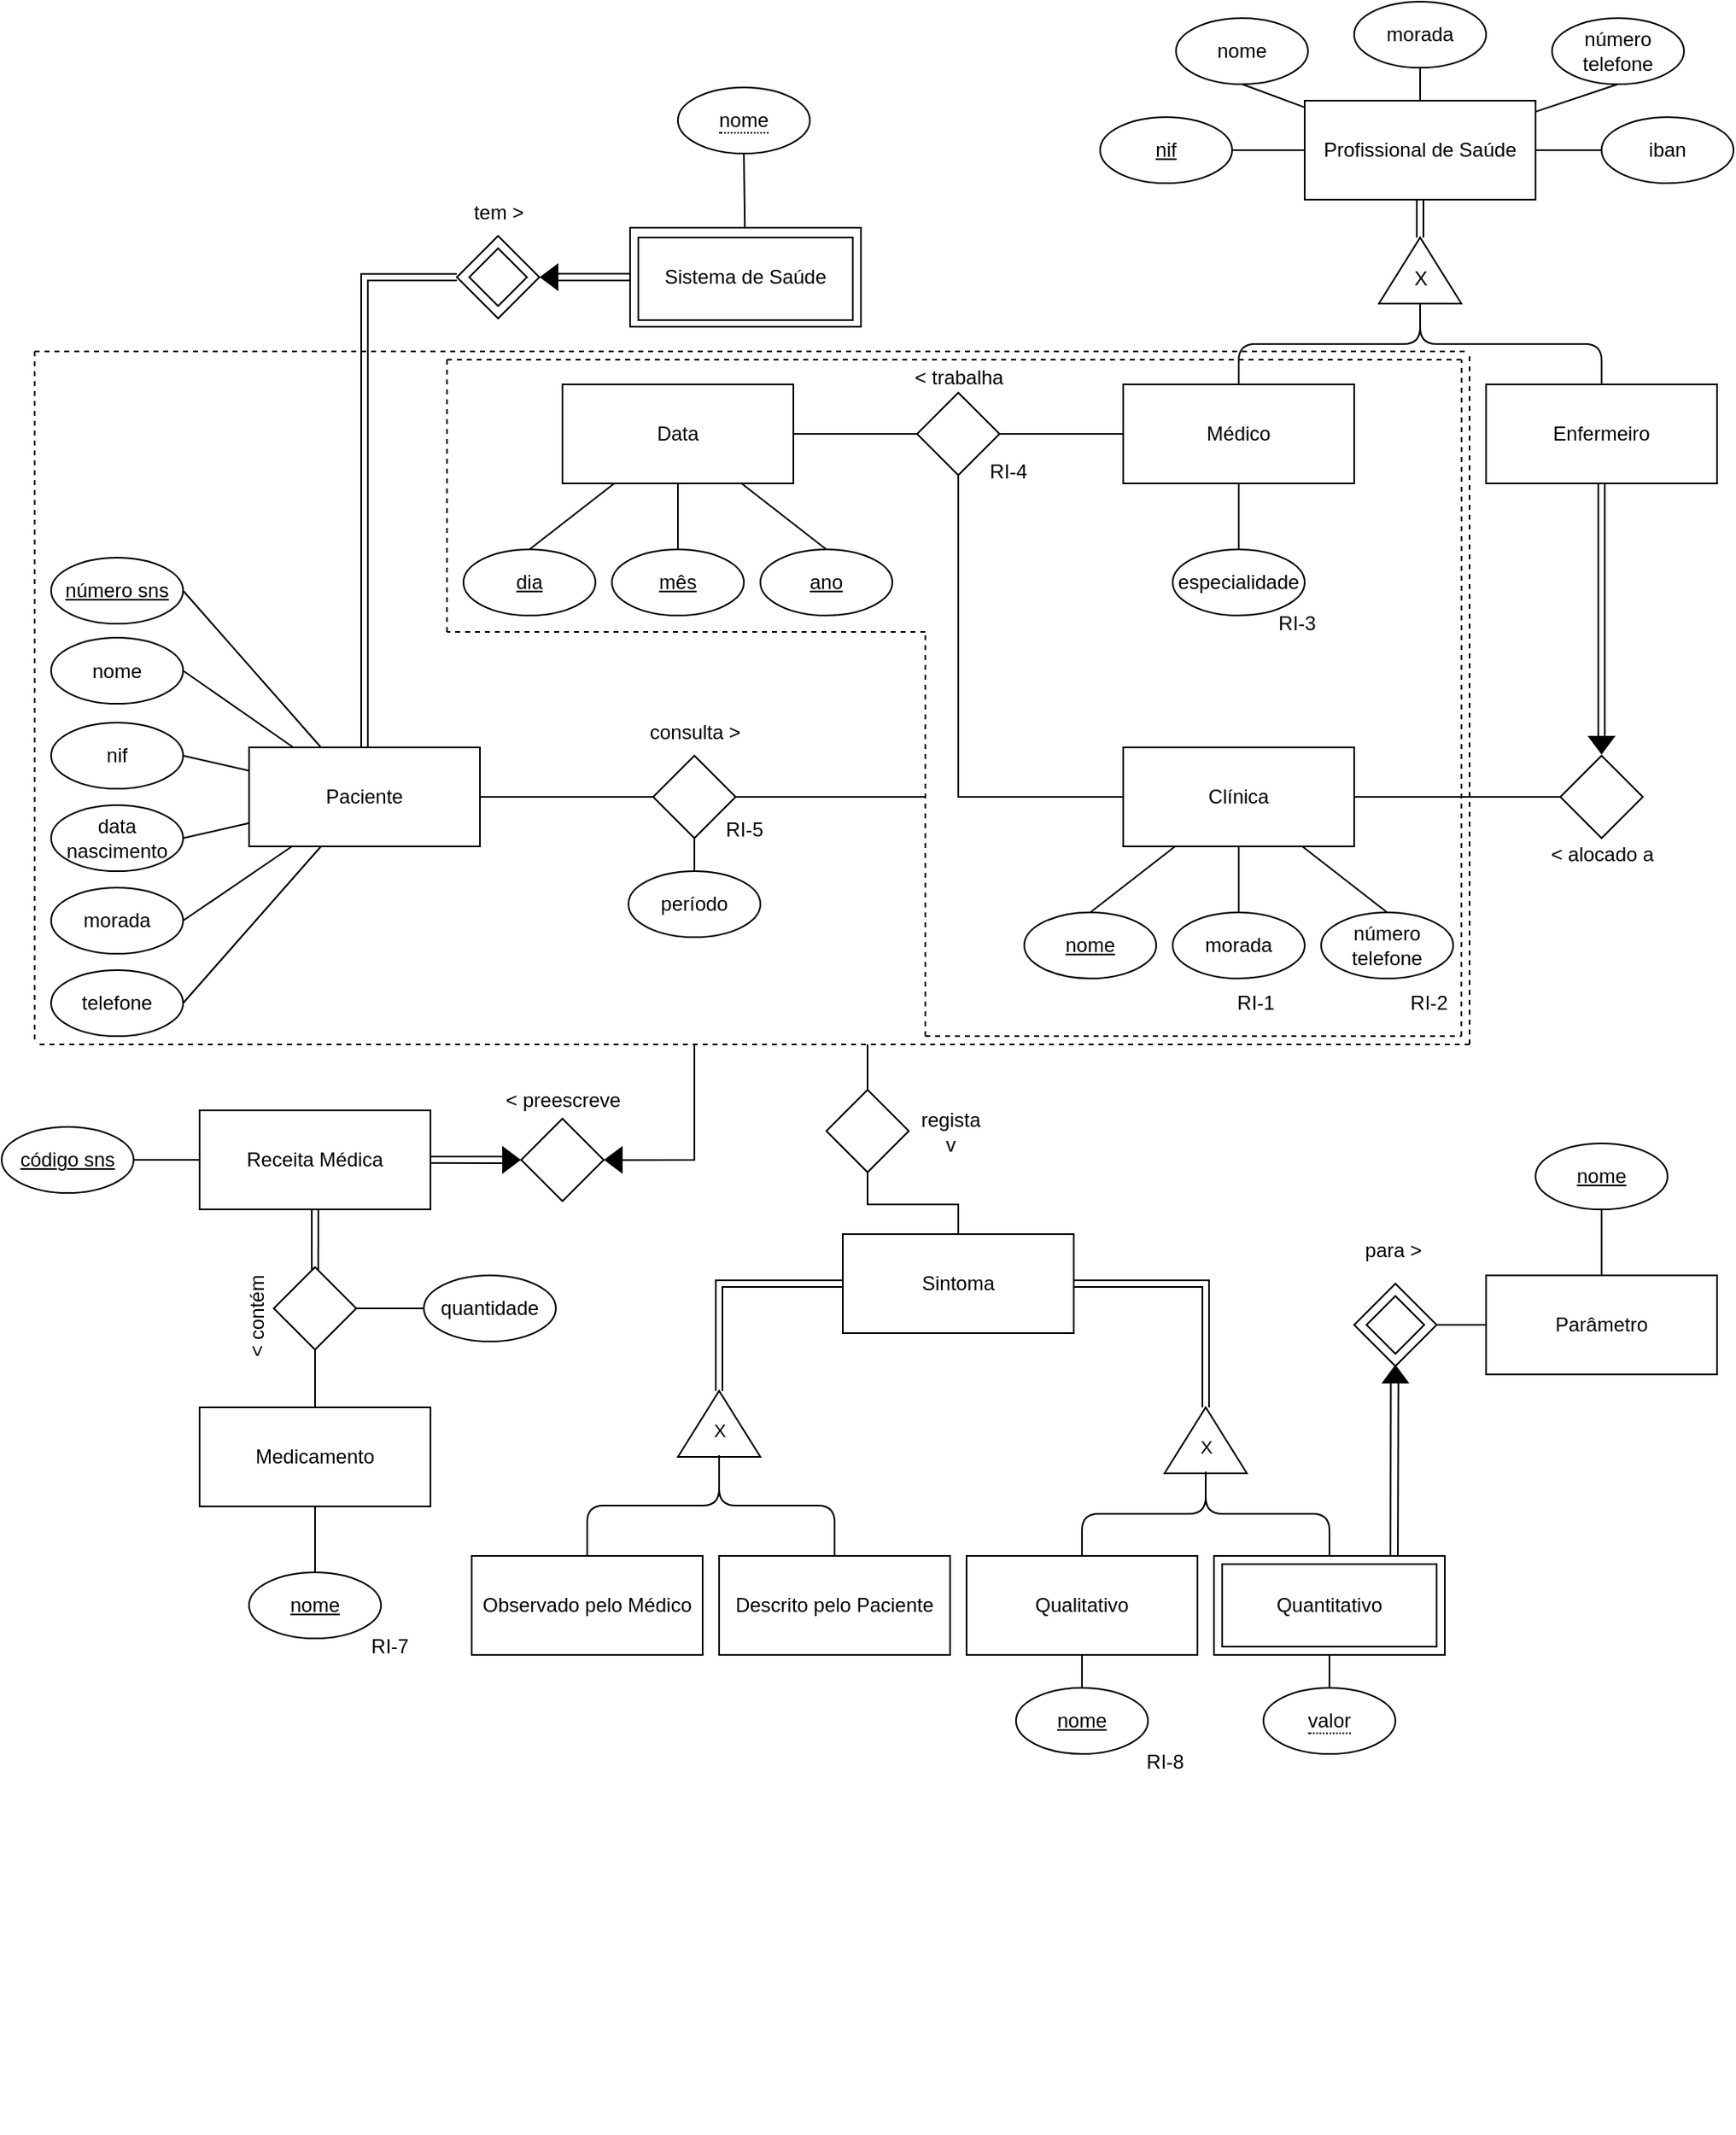 <mxfile version="24.4.0" type="device">
  <diagram name="Página-1" id="qmYyR_YkVHlsotN023ji">
    <mxGraphModel dx="2328" dy="866" grid="1" gridSize="10" guides="1" tooltips="1" connect="1" arrows="1" fold="1" page="0" pageScale="1" pageWidth="827" pageHeight="1169" math="0" shadow="0">
      <root>
        <mxCell id="0" />
        <mxCell id="1" parent="0" />
        <mxCell id="Y1ywnI6Fe6qzkNMvWHq9-18" style="edgeStyle=orthogonalEdgeStyle;rounded=0;orthogonalLoop=1;jettySize=auto;html=1;entryX=1;entryY=0.5;entryDx=0;entryDy=0;shape=link;" edge="1" parent="1" source="K1kNOEO3Sa0EjUUVY54G-1" target="K1kNOEO3Sa0EjUUVY54G-17">
          <mxGeometry relative="1" as="geometry" />
        </mxCell>
        <mxCell id="Y1ywnI6Fe6qzkNMvWHq9-19" style="edgeStyle=orthogonalEdgeStyle;rounded=0;orthogonalLoop=1;jettySize=auto;html=1;entryX=1;entryY=0.5;entryDx=0;entryDy=0;endArrow=none;endFill=0;" edge="1" parent="1" source="K1kNOEO3Sa0EjUUVY54G-1" target="K1kNOEO3Sa0EjUUVY54G-4">
          <mxGeometry relative="1" as="geometry" />
        </mxCell>
        <mxCell id="Y1ywnI6Fe6qzkNMvWHq9-20" style="edgeStyle=orthogonalEdgeStyle;rounded=0;orthogonalLoop=1;jettySize=auto;html=1;entryX=0;entryY=0.5;entryDx=0;entryDy=0;endArrow=none;endFill=0;" edge="1" parent="1" source="K1kNOEO3Sa0EjUUVY54G-1" target="K1kNOEO3Sa0EjUUVY54G-6">
          <mxGeometry relative="1" as="geometry" />
        </mxCell>
        <mxCell id="K1kNOEO3Sa0EjUUVY54G-1" value="Profissional de Saúde" style="whiteSpace=wrap;html=1;align=center;fillColor=none;" parent="1" vertex="1">
          <mxGeometry x="410" y="388" width="140" height="60" as="geometry" />
        </mxCell>
        <mxCell id="K1kNOEO3Sa0EjUUVY54G-8" style="rounded=0;orthogonalLoop=1;jettySize=auto;html=1;exitX=0.5;exitY=1;exitDx=0;exitDy=0;endArrow=none;endFill=0;" parent="1" source="K1kNOEO3Sa0EjUUVY54G-2" target="K1kNOEO3Sa0EjUUVY54G-1" edge="1">
          <mxGeometry relative="1" as="geometry" />
        </mxCell>
        <mxCell id="K1kNOEO3Sa0EjUUVY54G-2" value="nome" style="ellipse;whiteSpace=wrap;html=1;align=center;fillColor=none;" parent="1" vertex="1">
          <mxGeometry x="332" y="338" width="80" height="40" as="geometry" />
        </mxCell>
        <mxCell id="K1kNOEO3Sa0EjUUVY54G-9" style="rounded=0;orthogonalLoop=1;jettySize=auto;html=1;exitX=0.5;exitY=1;exitDx=0;exitDy=0;endArrow=none;endFill=0;" parent="1" source="K1kNOEO3Sa0EjUUVY54G-3" target="K1kNOEO3Sa0EjUUVY54G-1" edge="1">
          <mxGeometry relative="1" as="geometry" />
        </mxCell>
        <mxCell id="K1kNOEO3Sa0EjUUVY54G-3" value="morada" style="ellipse;whiteSpace=wrap;html=1;align=center;fillColor=none;" parent="1" vertex="1">
          <mxGeometry x="440" y="328" width="80" height="40" as="geometry" />
        </mxCell>
        <mxCell id="K1kNOEO3Sa0EjUUVY54G-4" value="&lt;u&gt;nif&lt;/u&gt;" style="ellipse;whiteSpace=wrap;html=1;align=center;fillColor=none;" parent="1" vertex="1">
          <mxGeometry x="286" y="398" width="80" height="40" as="geometry" />
        </mxCell>
        <mxCell id="K1kNOEO3Sa0EjUUVY54G-10" style="edgeStyle=none;rounded=0;orthogonalLoop=1;jettySize=auto;html=1;exitX=0.5;exitY=1;exitDx=0;exitDy=0;strokeColor=default;align=center;verticalAlign=middle;fontFamily=Helvetica;fontSize=11;fontColor=default;labelBackgroundColor=default;endArrow=none;endFill=0;" parent="1" source="K1kNOEO3Sa0EjUUVY54G-5" target="K1kNOEO3Sa0EjUUVY54G-1" edge="1">
          <mxGeometry relative="1" as="geometry" />
        </mxCell>
        <mxCell id="K1kNOEO3Sa0EjUUVY54G-5" value="número telefone" style="ellipse;whiteSpace=wrap;html=1;align=center;fillColor=none;" parent="1" vertex="1">
          <mxGeometry x="560" y="338" width="80" height="40" as="geometry" />
        </mxCell>
        <mxCell id="K1kNOEO3Sa0EjUUVY54G-6" value="iban" style="ellipse;whiteSpace=wrap;html=1;align=center;fillColor=none;" parent="1" vertex="1">
          <mxGeometry x="590" y="398" width="80" height="40" as="geometry" />
        </mxCell>
        <mxCell id="K1kNOEO3Sa0EjUUVY54G-12" value="Médico" style="whiteSpace=wrap;html=1;align=center;fillColor=none;" parent="1" vertex="1">
          <mxGeometry x="300" y="560" width="140" height="60" as="geometry" />
        </mxCell>
        <mxCell id="K1kNOEO3Sa0EjUUVY54G-13" value="Enfermeiro" style="whiteSpace=wrap;html=1;align=center;fillColor=none;" parent="1" vertex="1">
          <mxGeometry x="520" y="560" width="140" height="60" as="geometry" />
        </mxCell>
        <mxCell id="K1kNOEO3Sa0EjUUVY54G-22" style="edgeStyle=orthogonalEdgeStyle;rounded=1;orthogonalLoop=1;jettySize=auto;html=1;exitX=0;exitY=0.5;exitDx=0;exitDy=0;entryX=0.5;entryY=0;entryDx=0;entryDy=0;strokeColor=default;align=center;verticalAlign=middle;fontFamily=Helvetica;fontSize=11;fontColor=default;labelBackgroundColor=default;endArrow=none;endFill=0;curved=0;" parent="1" source="K1kNOEO3Sa0EjUUVY54G-17" target="K1kNOEO3Sa0EjUUVY54G-13" edge="1">
          <mxGeometry relative="1" as="geometry" />
        </mxCell>
        <mxCell id="K1kNOEO3Sa0EjUUVY54G-23" style="edgeStyle=orthogonalEdgeStyle;rounded=1;orthogonalLoop=1;jettySize=auto;html=1;exitX=0;exitY=0.5;exitDx=0;exitDy=0;entryX=0.5;entryY=0;entryDx=0;entryDy=0;strokeColor=default;align=center;verticalAlign=middle;fontFamily=Helvetica;fontSize=11;fontColor=default;labelBackgroundColor=default;endArrow=none;endFill=0;curved=0;" parent="1" source="K1kNOEO3Sa0EjUUVY54G-17" target="K1kNOEO3Sa0EjUUVY54G-12" edge="1">
          <mxGeometry relative="1" as="geometry" />
        </mxCell>
        <mxCell id="K1kNOEO3Sa0EjUUVY54G-25" style="edgeStyle=none;rounded=0;orthogonalLoop=1;jettySize=auto;html=1;exitX=0.5;exitY=0;exitDx=0;exitDy=0;strokeColor=default;align=center;verticalAlign=middle;fontFamily=Helvetica;fontSize=11;fontColor=default;labelBackgroundColor=default;endArrow=none;endFill=0;" parent="1" source="K1kNOEO3Sa0EjUUVY54G-24" target="K1kNOEO3Sa0EjUUVY54G-12" edge="1">
          <mxGeometry relative="1" as="geometry" />
        </mxCell>
        <mxCell id="K1kNOEO3Sa0EjUUVY54G-24" value="especialidade" style="ellipse;whiteSpace=wrap;html=1;align=center;fillColor=none;" parent="1" vertex="1">
          <mxGeometry x="330" y="660" width="80" height="40" as="geometry" />
        </mxCell>
        <mxCell id="K1kNOEO3Sa0EjUUVY54G-56" style="edgeStyle=none;rounded=0;orthogonalLoop=1;jettySize=auto;html=1;exitX=1;exitY=0.5;exitDx=0;exitDy=0;entryX=0;entryY=0.5;entryDx=0;entryDy=0;strokeColor=default;align=center;verticalAlign=middle;fontFamily=Helvetica;fontSize=12;fontColor=default;labelBackgroundColor=default;autosize=1;resizable=0;endArrow=none;endFill=0;" parent="1" source="K1kNOEO3Sa0EjUUVY54G-26" target="K1kNOEO3Sa0EjUUVY54G-55" edge="1">
          <mxGeometry relative="1" as="geometry" />
        </mxCell>
        <mxCell id="K1kNOEO3Sa0EjUUVY54G-26" value="Clínica" style="whiteSpace=wrap;html=1;align=center;fillColor=none;" parent="1" vertex="1">
          <mxGeometry x="300" y="780" width="140" height="60" as="geometry" />
        </mxCell>
        <mxCell id="K1kNOEO3Sa0EjUUVY54G-27" value="Data" style="whiteSpace=wrap;html=1;align=center;fillColor=none;" parent="1" vertex="1">
          <mxGeometry x="-40" y="560" width="140" height="60" as="geometry" />
        </mxCell>
        <mxCell id="K1kNOEO3Sa0EjUUVY54G-30" style="edgeStyle=none;rounded=0;orthogonalLoop=1;jettySize=auto;html=1;exitX=1;exitY=0.5;exitDx=0;exitDy=0;entryX=0;entryY=0.5;entryDx=0;entryDy=0;strokeColor=default;align=center;verticalAlign=middle;fontFamily=Helvetica;fontSize=11;fontColor=default;labelBackgroundColor=default;endArrow=none;endFill=0;" parent="1" source="K1kNOEO3Sa0EjUUVY54G-29" target="K1kNOEO3Sa0EjUUVY54G-12" edge="1">
          <mxGeometry relative="1" as="geometry" />
        </mxCell>
        <mxCell id="K1kNOEO3Sa0EjUUVY54G-31" style="edgeStyle=none;rounded=0;orthogonalLoop=1;jettySize=auto;html=1;exitX=0;exitY=0.5;exitDx=0;exitDy=0;strokeColor=default;align=center;verticalAlign=middle;fontFamily=Helvetica;fontSize=11;fontColor=default;labelBackgroundColor=default;endArrow=none;endFill=0;" parent="1" source="K1kNOEO3Sa0EjUUVY54G-29" target="K1kNOEO3Sa0EjUUVY54G-27" edge="1">
          <mxGeometry relative="1" as="geometry" />
        </mxCell>
        <mxCell id="K1kNOEO3Sa0EjUUVY54G-38" style="rounded=0;orthogonalLoop=1;jettySize=auto;html=1;exitX=0.5;exitY=1;exitDx=0;exitDy=0;entryX=0;entryY=0.5;entryDx=0;entryDy=0;strokeColor=default;align=center;verticalAlign=middle;fontFamily=Helvetica;fontSize=11;fontColor=default;labelBackgroundColor=default;endArrow=none;endFill=0;edgeStyle=orthogonalEdgeStyle;" parent="1" source="K1kNOEO3Sa0EjUUVY54G-29" target="K1kNOEO3Sa0EjUUVY54G-26" edge="1">
          <mxGeometry relative="1" as="geometry" />
        </mxCell>
        <mxCell id="K1kNOEO3Sa0EjUUVY54G-29" value="" style="rhombus;whiteSpace=wrap;html=1;fontFamily=Helvetica;fontSize=11;fontColor=default;labelBackgroundColor=default;" parent="1" vertex="1">
          <mxGeometry x="175" y="565" width="50" height="50" as="geometry" />
        </mxCell>
        <mxCell id="K1kNOEO3Sa0EjUUVY54G-34" value="&amp;nbsp;" style="text;html=1;align=left;verticalAlign=middle;resizable=0;points=[];autosize=1;strokeColor=none;fillColor=none;fontFamily=Helvetica;fontSize=12;fontColor=default;" parent="1" vertex="1">
          <mxGeometry x="-370" y="1590" width="30" height="30" as="geometry" />
        </mxCell>
        <mxCell id="K1kNOEO3Sa0EjUUVY54G-42" style="edgeStyle=none;rounded=0;orthogonalLoop=1;jettySize=auto;html=1;exitX=0.5;exitY=0;exitDx=0;exitDy=0;strokeColor=default;align=center;verticalAlign=middle;fontFamily=Helvetica;fontSize=11;fontColor=default;labelBackgroundColor=default;endArrow=none;endFill=0;" parent="1" source="K1kNOEO3Sa0EjUUVY54G-39" target="K1kNOEO3Sa0EjUUVY54G-26" edge="1">
          <mxGeometry relative="1" as="geometry" />
        </mxCell>
        <mxCell id="K1kNOEO3Sa0EjUUVY54G-39" value="&lt;u&gt;nome&lt;/u&gt;" style="ellipse;whiteSpace=wrap;html=1;align=center;fillColor=none;" parent="1" vertex="1">
          <mxGeometry x="240" y="880" width="80" height="40" as="geometry" />
        </mxCell>
        <mxCell id="K1kNOEO3Sa0EjUUVY54G-43" style="edgeStyle=none;rounded=0;orthogonalLoop=1;jettySize=auto;html=1;exitX=0.5;exitY=0;exitDx=0;exitDy=0;strokeColor=default;align=center;verticalAlign=middle;fontFamily=Helvetica;fontSize=11;fontColor=default;labelBackgroundColor=default;endArrow=none;endFill=0;" parent="1" source="K1kNOEO3Sa0EjUUVY54G-40" target="K1kNOEO3Sa0EjUUVY54G-26" edge="1">
          <mxGeometry relative="1" as="geometry" />
        </mxCell>
        <mxCell id="K1kNOEO3Sa0EjUUVY54G-40" value="morada" style="ellipse;whiteSpace=wrap;html=1;align=center;fillColor=none;" parent="1" vertex="1">
          <mxGeometry x="330" y="880" width="80" height="40" as="geometry" />
        </mxCell>
        <mxCell id="K1kNOEO3Sa0EjUUVY54G-44" style="edgeStyle=none;rounded=0;orthogonalLoop=1;jettySize=auto;html=1;exitX=0.5;exitY=0;exitDx=0;exitDy=0;strokeColor=default;align=center;verticalAlign=middle;fontFamily=Helvetica;fontSize=11;fontColor=default;labelBackgroundColor=default;endArrow=none;endFill=0;" parent="1" source="K1kNOEO3Sa0EjUUVY54G-41" target="K1kNOEO3Sa0EjUUVY54G-26" edge="1">
          <mxGeometry relative="1" as="geometry" />
        </mxCell>
        <mxCell id="K1kNOEO3Sa0EjUUVY54G-41" value="número telefone" style="ellipse;whiteSpace=wrap;html=1;align=center;fillColor=none;" parent="1" vertex="1">
          <mxGeometry x="420" y="880" width="80" height="40" as="geometry" />
        </mxCell>
        <mxCell id="K1kNOEO3Sa0EjUUVY54G-45" value="&lt;font style=&quot;font-size: 12px;&quot;&gt;RI-3&lt;/font&gt;" style="text;html=1;align=center;verticalAlign=middle;resizable=0;points=[];autosize=1;strokeColor=none;fillColor=none;fontFamily=Helvetica;fontSize=11;fontColor=default;labelBackgroundColor=default;" parent="1" vertex="1">
          <mxGeometry x="380" y="690" width="50" height="30" as="geometry" />
        </mxCell>
        <mxCell id="K1kNOEO3Sa0EjUUVY54G-46" value="&lt;font style=&quot;font-size: 12px;&quot;&gt;RI-1&lt;/font&gt;" style="text;html=1;align=center;verticalAlign=middle;resizable=0;points=[];autosize=1;strokeColor=none;fillColor=none;fontFamily=Helvetica;fontSize=11;fontColor=default;labelBackgroundColor=default;" parent="1" vertex="1">
          <mxGeometry x="355" y="920" width="50" height="30" as="geometry" />
        </mxCell>
        <mxCell id="K1kNOEO3Sa0EjUUVY54G-47" value="&lt;font style=&quot;font-size: 12px;&quot;&gt;RI-2&lt;/font&gt;" style="text;html=1;align=center;verticalAlign=middle;resizable=0;points=[];autosize=1;strokeColor=none;fillColor=none;fontFamily=Helvetica;fontSize=11;fontColor=default;labelBackgroundColor=default;" parent="1" vertex="1">
          <mxGeometry x="460" y="920" width="50" height="30" as="geometry" />
        </mxCell>
        <mxCell id="K1kNOEO3Sa0EjUUVY54G-53" value="&amp;lt; trabalha" style="text;html=1;align=center;verticalAlign=middle;resizable=0;points=[];autosize=1;strokeColor=none;fillColor=none;fontFamily=Helvetica;fontSize=12;fontColor=default;" parent="1" vertex="1">
          <mxGeometry x="160" y="541" width="80" height="30" as="geometry" />
        </mxCell>
        <mxCell id="K1kNOEO3Sa0EjUUVY54G-54" value="&amp;lt; alocado a" style="text;html=1;align=center;verticalAlign=middle;resizable=0;points=[];autosize=1;strokeColor=none;fillColor=none;fontFamily=Helvetica;fontSize=12;fontColor=default;" parent="1" vertex="1">
          <mxGeometry x="545" y="830" width="90" height="30" as="geometry" />
        </mxCell>
        <mxCell id="K1kNOEO3Sa0EjUUVY54G-55" value="" style="rhombus;whiteSpace=wrap;html=1;fontFamily=Helvetica;fontSize=11;fontColor=default;labelBackgroundColor=default;" parent="1" vertex="1">
          <mxGeometry x="565" y="785" width="50" height="50" as="geometry" />
        </mxCell>
        <mxCell id="HGfq4PHyTtCPstL9mXCh-4" style="edgeStyle=orthogonalEdgeStyle;rounded=0;orthogonalLoop=1;jettySize=auto;html=1;exitX=0;exitY=0.5;exitDx=0;exitDy=0;entryX=0.5;entryY=1;entryDx=0;entryDy=0;endArrow=none;endFill=0;" parent="1" edge="1">
          <mxGeometry relative="1" as="geometry">
            <mxPoint x="588" y="773.5" as="sourcePoint" />
            <mxPoint x="588" y="620" as="targetPoint" />
          </mxGeometry>
        </mxCell>
        <mxCell id="HGfq4PHyTtCPstL9mXCh-1" value="" style="triangle;whiteSpace=wrap;html=1;rotation=90;fillColor=#000000;" parent="1" vertex="1">
          <mxGeometry x="585" y="771" width="10" height="15" as="geometry" />
        </mxCell>
        <mxCell id="HGfq4PHyTtCPstL9mXCh-5" style="edgeStyle=orthogonalEdgeStyle;rounded=0;orthogonalLoop=1;jettySize=auto;html=1;exitX=0;exitY=0.5;exitDx=0;exitDy=0;entryX=0.5;entryY=1;entryDx=0;entryDy=0;endArrow=none;endFill=0;" parent="1" edge="1">
          <mxGeometry relative="1" as="geometry">
            <mxPoint x="591.9" y="774" as="sourcePoint" />
            <mxPoint x="591.9" y="620" as="targetPoint" />
          </mxGeometry>
        </mxCell>
        <mxCell id="HGfq4PHyTtCPstL9mXCh-9" style="rounded=0;orthogonalLoop=1;jettySize=auto;html=1;exitX=0.5;exitY=0;exitDx=0;exitDy=0;endArrow=none;endFill=0;" parent="1" source="HGfq4PHyTtCPstL9mXCh-6" target="K1kNOEO3Sa0EjUUVY54G-27" edge="1">
          <mxGeometry relative="1" as="geometry" />
        </mxCell>
        <mxCell id="HGfq4PHyTtCPstL9mXCh-6" value="&lt;u&gt;dia&lt;/u&gt;" style="ellipse;whiteSpace=wrap;html=1;align=center;fillColor=none;" parent="1" vertex="1">
          <mxGeometry x="-100" y="660" width="80" height="40" as="geometry" />
        </mxCell>
        <mxCell id="HGfq4PHyTtCPstL9mXCh-10" style="edgeStyle=none;rounded=0;orthogonalLoop=1;jettySize=auto;html=1;exitX=0.5;exitY=0;exitDx=0;exitDy=0;strokeColor=default;align=center;verticalAlign=middle;fontFamily=Helvetica;fontSize=11;fontColor=default;labelBackgroundColor=default;endArrow=none;endFill=0;" parent="1" source="HGfq4PHyTtCPstL9mXCh-7" target="K1kNOEO3Sa0EjUUVY54G-27" edge="1">
          <mxGeometry relative="1" as="geometry" />
        </mxCell>
        <mxCell id="HGfq4PHyTtCPstL9mXCh-7" value="&lt;u&gt;mês&lt;/u&gt;" style="ellipse;whiteSpace=wrap;html=1;align=center;fillColor=none;" parent="1" vertex="1">
          <mxGeometry x="-10" y="660" width="80" height="40" as="geometry" />
        </mxCell>
        <mxCell id="HGfq4PHyTtCPstL9mXCh-12" style="edgeStyle=none;rounded=0;orthogonalLoop=1;jettySize=auto;html=1;exitX=0.5;exitY=0;exitDx=0;exitDy=0;strokeColor=default;align=center;verticalAlign=middle;fontFamily=Helvetica;fontSize=11;fontColor=default;labelBackgroundColor=default;endArrow=none;endFill=0;" parent="1" source="HGfq4PHyTtCPstL9mXCh-8" target="K1kNOEO3Sa0EjUUVY54G-27" edge="1">
          <mxGeometry relative="1" as="geometry" />
        </mxCell>
        <mxCell id="HGfq4PHyTtCPstL9mXCh-8" value="&lt;u&gt;ano&lt;/u&gt;" style="ellipse;whiteSpace=wrap;html=1;align=center;fillColor=none;" parent="1" vertex="1">
          <mxGeometry x="80" y="660" width="80" height="40" as="geometry" />
        </mxCell>
        <mxCell id="HGfq4PHyTtCPstL9mXCh-14" value="&lt;font style=&quot;font-size: 12px;&quot;&gt;RI-4&lt;/font&gt;" style="text;html=1;align=center;verticalAlign=middle;resizable=0;points=[];autosize=1;strokeColor=none;fillColor=none;fontFamily=Helvetica;fontSize=11;fontColor=default;labelBackgroundColor=default;" parent="1" vertex="1">
          <mxGeometry x="205" y="598" width="50" height="30" as="geometry" />
        </mxCell>
        <mxCell id="HGfq4PHyTtCPstL9mXCh-18" value="" style="endArrow=none;dashed=1;html=1;rounded=0;strokeColor=default;align=center;verticalAlign=middle;fontFamily=Helvetica;fontSize=11;fontColor=default;labelBackgroundColor=default;" parent="1" edge="1">
          <mxGeometry width="50" height="50" relative="1" as="geometry">
            <mxPoint x="510" y="960" as="sourcePoint" />
            <mxPoint x="510" y="540" as="targetPoint" />
          </mxGeometry>
        </mxCell>
        <mxCell id="HGfq4PHyTtCPstL9mXCh-19" value="" style="endArrow=none;dashed=1;html=1;rounded=0;strokeColor=default;align=center;verticalAlign=middle;fontFamily=Helvetica;fontSize=11;fontColor=default;labelBackgroundColor=default;" parent="1" edge="1">
          <mxGeometry width="50" height="50" relative="1" as="geometry">
            <mxPoint x="-110" y="545" as="sourcePoint" />
            <mxPoint x="505" y="545" as="targetPoint" />
          </mxGeometry>
        </mxCell>
        <mxCell id="HGfq4PHyTtCPstL9mXCh-20" value="" style="endArrow=none;dashed=1;html=1;rounded=0;strokeColor=default;align=center;verticalAlign=middle;fontFamily=Helvetica;fontSize=11;fontColor=default;labelBackgroundColor=default;" parent="1" edge="1">
          <mxGeometry width="50" height="50" relative="1" as="geometry">
            <mxPoint x="-110" y="545" as="sourcePoint" />
            <mxPoint x="-110" y="710" as="targetPoint" />
          </mxGeometry>
        </mxCell>
        <mxCell id="HGfq4PHyTtCPstL9mXCh-21" value="" style="endArrow=none;dashed=1;html=1;rounded=0;strokeColor=default;align=center;verticalAlign=middle;fontFamily=Helvetica;fontSize=11;fontColor=default;labelBackgroundColor=default;" parent="1" edge="1">
          <mxGeometry width="50" height="50" relative="1" as="geometry">
            <mxPoint x="180" y="710" as="sourcePoint" />
            <mxPoint x="-110" y="710" as="targetPoint" />
          </mxGeometry>
        </mxCell>
        <mxCell id="HGfq4PHyTtCPstL9mXCh-22" value="" style="endArrow=none;dashed=1;html=1;rounded=0;strokeColor=default;align=center;verticalAlign=middle;fontFamily=Helvetica;fontSize=11;fontColor=default;labelBackgroundColor=default;" parent="1" edge="1">
          <mxGeometry width="50" height="50" relative="1" as="geometry">
            <mxPoint x="180" y="955" as="sourcePoint" />
            <mxPoint x="180" y="710" as="targetPoint" />
          </mxGeometry>
        </mxCell>
        <mxCell id="HGfq4PHyTtCPstL9mXCh-23" value="" style="endArrow=none;dashed=1;html=1;rounded=0;strokeColor=default;align=center;verticalAlign=middle;fontFamily=Helvetica;fontSize=11;fontColor=default;labelBackgroundColor=default;" parent="1" edge="1">
          <mxGeometry width="50" height="50" relative="1" as="geometry">
            <mxPoint x="180" y="955" as="sourcePoint" />
            <mxPoint x="505" y="955" as="targetPoint" />
          </mxGeometry>
        </mxCell>
        <mxCell id="HGfq4PHyTtCPstL9mXCh-24" value="" style="endArrow=none;dashed=1;html=1;rounded=0;strokeColor=default;align=center;verticalAlign=middle;fontFamily=Helvetica;fontSize=11;fontColor=default;labelBackgroundColor=default;" parent="1" edge="1">
          <mxGeometry width="50" height="50" relative="1" as="geometry">
            <mxPoint x="505" y="955" as="sourcePoint" />
            <mxPoint x="505.17" y="545" as="targetPoint" />
          </mxGeometry>
        </mxCell>
        <mxCell id="HGfq4PHyTtCPstL9mXCh-28" style="edgeStyle=none;rounded=0;orthogonalLoop=1;jettySize=auto;html=1;exitX=1;exitY=0.5;exitDx=0;exitDy=0;entryX=0;entryY=0.5;entryDx=0;entryDy=0;strokeColor=default;align=center;verticalAlign=middle;fontFamily=Helvetica;fontSize=11;fontColor=default;labelBackgroundColor=default;endArrow=none;endFill=0;" parent="1" source="HGfq4PHyTtCPstL9mXCh-26" target="HGfq4PHyTtCPstL9mXCh-27" edge="1">
          <mxGeometry relative="1" as="geometry" />
        </mxCell>
        <mxCell id="HGfq4PHyTtCPstL9mXCh-26" value="Paciente" style="whiteSpace=wrap;html=1;align=center;fillColor=none;" parent="1" vertex="1">
          <mxGeometry x="-230" y="780" width="140" height="60" as="geometry" />
        </mxCell>
        <mxCell id="HGfq4PHyTtCPstL9mXCh-29" style="edgeStyle=none;rounded=0;orthogonalLoop=1;jettySize=auto;html=1;exitX=1;exitY=0.5;exitDx=0;exitDy=0;strokeColor=default;align=center;verticalAlign=middle;fontFamily=Helvetica;fontSize=11;fontColor=default;labelBackgroundColor=default;endArrow=none;endFill=0;" parent="1" source="HGfq4PHyTtCPstL9mXCh-27" edge="1">
          <mxGeometry relative="1" as="geometry">
            <mxPoint x="180" y="810" as="targetPoint" />
          </mxGeometry>
        </mxCell>
        <mxCell id="TZJUESgAyDypiGmFBmOp-3" style="rounded=0;orthogonalLoop=1;jettySize=auto;html=1;exitX=0.5;exitY=1;exitDx=0;exitDy=0;endArrow=none;endFill=0;" parent="1" source="HGfq4PHyTtCPstL9mXCh-27" target="TZJUESgAyDypiGmFBmOp-2" edge="1">
          <mxGeometry relative="1" as="geometry" />
        </mxCell>
        <mxCell id="HGfq4PHyTtCPstL9mXCh-27" value="" style="rhombus;whiteSpace=wrap;html=1;fontFamily=Helvetica;fontSize=11;fontColor=default;labelBackgroundColor=default;" parent="1" vertex="1">
          <mxGeometry x="15" y="785" width="50" height="50" as="geometry" />
        </mxCell>
        <mxCell id="HGfq4PHyTtCPstL9mXCh-30" value="&lt;font style=&quot;font-size: 12px;&quot;&gt;consulta &amp;gt;&lt;/font&gt;" style="text;html=1;align=center;verticalAlign=middle;resizable=0;points=[];autosize=1;strokeColor=none;fillColor=none;fontFamily=Helvetica;fontSize=11;fontColor=default;labelBackgroundColor=default;" parent="1" vertex="1">
          <mxGeometry y="756" width="80" height="30" as="geometry" />
        </mxCell>
        <mxCell id="HGfq4PHyTtCPstL9mXCh-38" style="edgeStyle=none;rounded=0;orthogonalLoop=1;jettySize=auto;html=1;exitX=1;exitY=0.5;exitDx=0;exitDy=0;strokeColor=default;align=center;verticalAlign=middle;fontFamily=Helvetica;fontSize=11;fontColor=default;labelBackgroundColor=default;autosize=1;resizable=0;endArrow=none;endFill=0;" parent="1" source="HGfq4PHyTtCPstL9mXCh-31" target="HGfq4PHyTtCPstL9mXCh-26" edge="1">
          <mxGeometry relative="1" as="geometry" />
        </mxCell>
        <mxCell id="HGfq4PHyTtCPstL9mXCh-31" value="nome" style="ellipse;whiteSpace=wrap;html=1;align=center;fillColor=none;" parent="1" vertex="1">
          <mxGeometry x="-350" y="713.5" width="80" height="40" as="geometry" />
        </mxCell>
        <mxCell id="HGfq4PHyTtCPstL9mXCh-39" style="edgeStyle=none;rounded=0;orthogonalLoop=1;jettySize=auto;html=1;exitX=1;exitY=0.5;exitDx=0;exitDy=0;strokeColor=default;align=center;verticalAlign=middle;fontFamily=Helvetica;fontSize=11;fontColor=default;labelBackgroundColor=default;autosize=1;resizable=0;endArrow=none;endFill=0;" parent="1" source="HGfq4PHyTtCPstL9mXCh-32" target="HGfq4PHyTtCPstL9mXCh-26" edge="1">
          <mxGeometry relative="1" as="geometry" />
        </mxCell>
        <mxCell id="HGfq4PHyTtCPstL9mXCh-32" value="nif" style="ellipse;whiteSpace=wrap;html=1;align=center;fillColor=none;" parent="1" vertex="1">
          <mxGeometry x="-350" y="765" width="80" height="40" as="geometry" />
        </mxCell>
        <mxCell id="HGfq4PHyTtCPstL9mXCh-40" style="edgeStyle=none;rounded=0;orthogonalLoop=1;jettySize=auto;html=1;exitX=1;exitY=0.5;exitDx=0;exitDy=0;strokeColor=default;align=center;verticalAlign=middle;fontFamily=Helvetica;fontSize=11;fontColor=default;labelBackgroundColor=default;autosize=1;resizable=0;endArrow=none;endFill=0;" parent="1" source="HGfq4PHyTtCPstL9mXCh-33" target="HGfq4PHyTtCPstL9mXCh-26" edge="1">
          <mxGeometry relative="1" as="geometry" />
        </mxCell>
        <mxCell id="HGfq4PHyTtCPstL9mXCh-33" value="data nascimento" style="ellipse;whiteSpace=wrap;html=1;align=center;fillColor=none;" parent="1" vertex="1">
          <mxGeometry x="-350" y="815" width="80" height="40" as="geometry" />
        </mxCell>
        <mxCell id="HGfq4PHyTtCPstL9mXCh-41" style="edgeStyle=none;rounded=0;orthogonalLoop=1;jettySize=auto;html=1;exitX=1;exitY=0.5;exitDx=0;exitDy=0;strokeColor=default;align=center;verticalAlign=middle;fontFamily=Helvetica;fontSize=11;fontColor=default;labelBackgroundColor=default;autosize=1;resizable=0;endArrow=none;endFill=0;" parent="1" source="HGfq4PHyTtCPstL9mXCh-34" target="HGfq4PHyTtCPstL9mXCh-26" edge="1">
          <mxGeometry relative="1" as="geometry" />
        </mxCell>
        <mxCell id="HGfq4PHyTtCPstL9mXCh-34" value="morada" style="ellipse;whiteSpace=wrap;html=1;align=center;fillColor=none;" parent="1" vertex="1">
          <mxGeometry x="-350" y="865" width="80" height="40" as="geometry" />
        </mxCell>
        <mxCell id="HGfq4PHyTtCPstL9mXCh-42" style="edgeStyle=none;rounded=0;orthogonalLoop=1;jettySize=auto;html=1;exitX=1;exitY=0.5;exitDx=0;exitDy=0;strokeColor=default;align=center;verticalAlign=middle;fontFamily=Helvetica;fontSize=11;fontColor=default;labelBackgroundColor=default;autosize=1;resizable=0;endArrow=none;endFill=0;" parent="1" source="HGfq4PHyTtCPstL9mXCh-35" target="HGfq4PHyTtCPstL9mXCh-26" edge="1">
          <mxGeometry relative="1" as="geometry" />
        </mxCell>
        <mxCell id="HGfq4PHyTtCPstL9mXCh-35" value="telefone" style="ellipse;whiteSpace=wrap;html=1;align=center;fillColor=none;" parent="1" vertex="1">
          <mxGeometry x="-350" y="915" width="80" height="40" as="geometry" />
        </mxCell>
        <mxCell id="HGfq4PHyTtCPstL9mXCh-44" style="edgeStyle=none;rounded=0;orthogonalLoop=1;jettySize=auto;html=1;exitX=1;exitY=0.5;exitDx=0;exitDy=0;strokeColor=default;align=center;verticalAlign=middle;fontFamily=Helvetica;fontSize=11;fontColor=default;labelBackgroundColor=default;autosize=1;resizable=0;endArrow=none;endFill=0;" parent="1" source="HGfq4PHyTtCPstL9mXCh-36" target="HGfq4PHyTtCPstL9mXCh-26" edge="1">
          <mxGeometry relative="1" as="geometry" />
        </mxCell>
        <mxCell id="HGfq4PHyTtCPstL9mXCh-36" value="&lt;u&gt;número sns&lt;/u&gt;" style="ellipse;whiteSpace=wrap;html=1;align=center;fillColor=none;" parent="1" vertex="1">
          <mxGeometry x="-350" y="665" width="80" height="40" as="geometry" />
        </mxCell>
        <mxCell id="HGfq4PHyTtCPstL9mXCh-45" value="" style="endArrow=none;dashed=1;html=1;rounded=0;strokeColor=default;align=center;verticalAlign=middle;fontFamily=Helvetica;fontSize=11;fontColor=default;labelBackgroundColor=default;" parent="1" edge="1">
          <mxGeometry width="50" height="50" relative="1" as="geometry">
            <mxPoint x="-360" y="540" as="sourcePoint" />
            <mxPoint x="510" y="540" as="targetPoint" />
          </mxGeometry>
        </mxCell>
        <mxCell id="HGfq4PHyTtCPstL9mXCh-46" value="" style="endArrow=none;dashed=1;html=1;rounded=0;strokeColor=default;align=center;verticalAlign=middle;fontFamily=Helvetica;fontSize=11;fontColor=default;labelBackgroundColor=default;" parent="1" edge="1">
          <mxGeometry width="50" height="50" relative="1" as="geometry">
            <mxPoint x="-360" y="540" as="sourcePoint" />
            <mxPoint x="-360" y="960" as="targetPoint" />
          </mxGeometry>
        </mxCell>
        <mxCell id="HGfq4PHyTtCPstL9mXCh-47" value="" style="endArrow=none;dashed=1;html=1;rounded=0;strokeColor=default;align=center;verticalAlign=middle;fontFamily=Helvetica;fontSize=11;fontColor=default;labelBackgroundColor=default;" parent="1" edge="1">
          <mxGeometry width="50" height="50" relative="1" as="geometry">
            <mxPoint x="510" y="960" as="sourcePoint" />
            <mxPoint x="-360" y="960" as="targetPoint" />
          </mxGeometry>
        </mxCell>
        <mxCell id="HGfq4PHyTtCPstL9mXCh-48" value="Sistema de Saúde" style="whiteSpace=wrap;html=1;align=center;fillColor=none;" parent="1" vertex="1">
          <mxGeometry x="1" y="465" width="140" height="60" as="geometry" />
        </mxCell>
        <mxCell id="HGfq4PHyTtCPstL9mXCh-50" style="edgeStyle=none;rounded=0;orthogonalLoop=1;jettySize=auto;html=1;exitX=0.5;exitY=1;exitDx=0;exitDy=0;strokeColor=default;align=center;verticalAlign=middle;fontFamily=Helvetica;fontSize=11;fontColor=default;labelBackgroundColor=default;autosize=1;resizable=0;endArrow=none;endFill=0;" parent="1" source="TZJUESgAyDypiGmFBmOp-1" target="HGfq4PHyTtCPstL9mXCh-48" edge="1">
          <mxGeometry relative="1" as="geometry">
            <mxPoint x="30" y="320" as="sourcePoint" />
          </mxGeometry>
        </mxCell>
        <mxCell id="HGfq4PHyTtCPstL9mXCh-55" style="edgeStyle=none;rounded=0;orthogonalLoop=1;jettySize=auto;html=1;strokeColor=default;align=center;verticalAlign=middle;fontFamily=Helvetica;fontSize=11;fontColor=default;labelBackgroundColor=default;autosize=1;resizable=0;endArrow=none;endFill=0;exitX=0.057;exitY=0.367;exitDx=0;exitDy=0;exitPerimeter=0;" parent="1" edge="1">
          <mxGeometry relative="1" as="geometry">
            <mxPoint x="-43.57" y="496.995" as="sourcePoint" />
            <mxPoint x="1" y="497" as="targetPoint" />
          </mxGeometry>
        </mxCell>
        <mxCell id="HGfq4PHyTtCPstL9mXCh-66" value="" style="whiteSpace=wrap;html=1;align=center;fillColor=none;" parent="1" vertex="1">
          <mxGeometry x="6" y="471" width="130" height="50" as="geometry" />
        </mxCell>
        <mxCell id="HGfq4PHyTtCPstL9mXCh-67" style="edgeStyle=none;rounded=0;orthogonalLoop=1;jettySize=auto;html=1;strokeColor=default;align=center;verticalAlign=middle;fontFamily=Helvetica;fontSize=11;fontColor=default;labelBackgroundColor=default;autosize=1;resizable=0;endArrow=none;endFill=0;exitX=-0.026;exitY=0.644;exitDx=0;exitDy=0;exitPerimeter=0;" parent="1" source="HGfq4PHyTtCPstL9mXCh-68" edge="1">
          <mxGeometry relative="1" as="geometry">
            <mxPoint x="-39" y="493" as="sourcePoint" />
            <mxPoint x="1" y="492.9" as="targetPoint" />
          </mxGeometry>
        </mxCell>
        <mxCell id="HGfq4PHyTtCPstL9mXCh-68" value="" style="triangle;whiteSpace=wrap;html=1;rotation=-180;fillColor=#000000;" parent="1" vertex="1">
          <mxGeometry x="-53" y="487.5" width="10" height="15" as="geometry" />
        </mxCell>
        <mxCell id="TZJUESgAyDypiGmFBmOp-1" value="&lt;span style=&quot;border-bottom: 1px dotted&quot;&gt;nome&lt;/span&gt;" style="ellipse;whiteSpace=wrap;html=1;align=center;fillColor=none;" parent="1" vertex="1">
          <mxGeometry x="30" y="380" width="80" height="40" as="geometry" />
        </mxCell>
        <mxCell id="TZJUESgAyDypiGmFBmOp-2" value="período" style="ellipse;whiteSpace=wrap;html=1;align=center;fillColor=none;" parent="1" vertex="1">
          <mxGeometry y="855" width="80" height="40" as="geometry" />
        </mxCell>
        <mxCell id="TZJUESgAyDypiGmFBmOp-83" style="edgeStyle=none;rounded=0;orthogonalLoop=1;jettySize=auto;html=1;exitX=0.514;exitY=1.001;exitDx=0;exitDy=0;strokeColor=default;align=center;verticalAlign=middle;fontFamily=Helvetica;fontSize=11;fontColor=default;labelBackgroundColor=default;autosize=1;resizable=0;endArrow=none;endFill=0;exitPerimeter=0;entryX=0.539;entryY=0.036;entryDx=0;entryDy=0;entryPerimeter=0;" parent="1" source="TZJUESgAyDypiGmFBmOp-7" target="TZJUESgAyDypiGmFBmOp-84" edge="1">
          <mxGeometry relative="1" as="geometry">
            <mxPoint x="-188.0" y="1188" as="sourcePoint" />
            <mxPoint x="-188" y="1160" as="targetPoint" />
            <Array as="points" />
          </mxGeometry>
        </mxCell>
        <mxCell id="TZJUESgAyDypiGmFBmOp-7" value="Receita Médica" style="whiteSpace=wrap;html=1;align=center;fillColor=none;" parent="1" vertex="1">
          <mxGeometry x="-260" y="1000" width="140" height="60" as="geometry" />
        </mxCell>
        <mxCell id="Y1ywnI6Fe6qzkNMvWHq9-22" style="edgeStyle=orthogonalEdgeStyle;rounded=0;orthogonalLoop=1;jettySize=auto;html=1;strokeColor=default;align=center;verticalAlign=middle;fontFamily=Helvetica;fontSize=11;fontColor=default;labelBackgroundColor=default;endArrow=none;endFill=0;" edge="1" parent="1" source="TZJUESgAyDypiGmFBmOp-55">
          <mxGeometry relative="1" as="geometry">
            <mxPoint x="145" y="960" as="targetPoint" />
          </mxGeometry>
        </mxCell>
        <mxCell id="Y1ywnI6Fe6qzkNMvWHq9-76" style="edgeStyle=orthogonalEdgeStyle;rounded=0;orthogonalLoop=1;jettySize=auto;html=1;entryX=0.5;entryY=0;entryDx=0;entryDy=0;strokeColor=default;align=center;verticalAlign=middle;fontFamily=Helvetica;fontSize=11;fontColor=default;labelBackgroundColor=default;endArrow=none;endFill=0;" edge="1" parent="1" source="TZJUESgAyDypiGmFBmOp-55" target="Y1ywnI6Fe6qzkNMvWHq9-24">
          <mxGeometry relative="1" as="geometry">
            <Array as="points">
              <mxPoint x="145" y="1057" />
              <mxPoint x="200" y="1057" />
            </Array>
          </mxGeometry>
        </mxCell>
        <mxCell id="TZJUESgAyDypiGmFBmOp-55" value="" style="rhombus;whiteSpace=wrap;html=1;fontFamily=Helvetica;fontSize=11;fontColor=default;labelBackgroundColor=default;" parent="1" vertex="1">
          <mxGeometry x="120" y="987.5" width="50" height="50" as="geometry" />
        </mxCell>
        <mxCell id="TZJUESgAyDypiGmFBmOp-56" value="&lt;font style=&quot;font-size: 12px;&quot;&gt;regista&lt;/font&gt;&lt;div&gt;&lt;font style=&quot;font-size: 12px;&quot;&gt;v&lt;/font&gt;&lt;/div&gt;" style="text;html=1;align=center;verticalAlign=middle;resizable=0;points=[];autosize=1;strokeColor=none;fillColor=none;fontFamily=Helvetica;fontSize=11;fontColor=default;labelBackgroundColor=default;" parent="1" vertex="1">
          <mxGeometry x="165" y="992.5" width="60" height="40" as="geometry" />
        </mxCell>
        <mxCell id="TZJUESgAyDypiGmFBmOp-67" value="" style="endArrow=none;html=1;rounded=0;strokeColor=default;align=center;verticalAlign=middle;fontFamily=Helvetica;fontSize=11;fontColor=default;labelBackgroundColor=default;autosize=1;resizable=0;exitX=0.626;exitY=0.492;exitDx=0;exitDy=0;exitPerimeter=0;" parent="1" source="TZJUESgAyDypiGmFBmOp-75" edge="1">
          <mxGeometry width="50" height="50" relative="1" as="geometry">
            <mxPoint x="-20" y="1060" as="sourcePoint" />
            <mxPoint x="40" y="960" as="targetPoint" />
            <Array as="points">
              <mxPoint x="40" y="1030" />
            </Array>
          </mxGeometry>
        </mxCell>
        <mxCell id="TZJUESgAyDypiGmFBmOp-70" style="edgeStyle=none;rounded=0;orthogonalLoop=1;jettySize=auto;html=1;strokeColor=default;align=center;verticalAlign=middle;fontFamily=Helvetica;fontSize=11;fontColor=default;labelBackgroundColor=default;autosize=1;resizable=0;endArrow=none;endFill=0;" parent="1" edge="1">
          <mxGeometry relative="1" as="geometry">
            <mxPoint x="-70" y="1028" as="sourcePoint" />
            <mxPoint x="-120" y="1028" as="targetPoint" />
          </mxGeometry>
        </mxCell>
        <mxCell id="TZJUESgAyDypiGmFBmOp-68" value="" style="rhombus;whiteSpace=wrap;html=1;fontFamily=Helvetica;fontSize=11;fontColor=default;labelBackgroundColor=default;" parent="1" vertex="1">
          <mxGeometry x="-65" y="1005" width="50" height="50" as="geometry" />
        </mxCell>
        <mxCell id="TZJUESgAyDypiGmFBmOp-69" value="&lt;font style=&quot;font-size: 12px;&quot;&gt;&amp;lt; preescreve&lt;/font&gt;" style="text;html=1;align=center;verticalAlign=middle;resizable=0;points=[];autosize=1;strokeColor=none;fillColor=none;fontFamily=Helvetica;fontSize=11;fontColor=default;labelBackgroundColor=default;" parent="1" vertex="1">
          <mxGeometry x="-85" y="979" width="90" height="30" as="geometry" />
        </mxCell>
        <mxCell id="TZJUESgAyDypiGmFBmOp-75" value="" style="triangle;whiteSpace=wrap;html=1;rotation=-180;fillColor=#000000;" parent="1" vertex="1">
          <mxGeometry x="-14" y="1022.5" width="10" height="15" as="geometry" />
        </mxCell>
        <mxCell id="TZJUESgAyDypiGmFBmOp-77" style="edgeStyle=none;rounded=0;orthogonalLoop=1;jettySize=auto;html=1;exitX=1;exitY=0.5;exitDx=0;exitDy=0;strokeColor=default;align=center;verticalAlign=middle;fontFamily=Helvetica;fontSize=11;fontColor=default;labelBackgroundColor=default;autosize=1;resizable=0;endArrow=none;endFill=0;" parent="1" source="TZJUESgAyDypiGmFBmOp-76" target="TZJUESgAyDypiGmFBmOp-7" edge="1">
          <mxGeometry relative="1" as="geometry" />
        </mxCell>
        <mxCell id="TZJUESgAyDypiGmFBmOp-76" value="&lt;u&gt;código sns&lt;/u&gt;" style="ellipse;whiteSpace=wrap;html=1;align=center;fillColor=none;" parent="1" vertex="1">
          <mxGeometry x="-380" y="1010" width="80" height="40" as="geometry" />
        </mxCell>
        <mxCell id="TZJUESgAyDypiGmFBmOp-78" value="" style="triangle;whiteSpace=wrap;html=1;rotation=0;fillColor=#000000;" parent="1" vertex="1">
          <mxGeometry x="-76" y="1022.5" width="10" height="15" as="geometry" />
        </mxCell>
        <mxCell id="TZJUESgAyDypiGmFBmOp-80" style="edgeStyle=none;rounded=0;orthogonalLoop=1;jettySize=auto;html=1;strokeColor=default;align=center;verticalAlign=middle;fontFamily=Helvetica;fontSize=11;fontColor=default;labelBackgroundColor=default;autosize=1;resizable=0;endArrow=none;endFill=0;" parent="1" edge="1">
          <mxGeometry relative="1" as="geometry">
            <mxPoint x="-70" y="1032" as="sourcePoint" />
            <mxPoint x="-120" y="1031.92" as="targetPoint" />
          </mxGeometry>
        </mxCell>
        <mxCell id="TZJUESgAyDypiGmFBmOp-82" value="Medicamento" style="whiteSpace=wrap;html=1;align=center;fillColor=none;" parent="1" vertex="1">
          <mxGeometry x="-260" y="1180" width="140" height="60" as="geometry" />
        </mxCell>
        <mxCell id="TZJUESgAyDypiGmFBmOp-88" style="edgeStyle=none;rounded=0;orthogonalLoop=1;jettySize=auto;html=1;strokeColor=default;align=center;verticalAlign=middle;fontFamily=Helvetica;fontSize=11;fontColor=default;labelBackgroundColor=default;autosize=1;resizable=0;endArrow=none;endFill=0;" parent="1" source="TZJUESgAyDypiGmFBmOp-84" target="TZJUESgAyDypiGmFBmOp-82" edge="1">
          <mxGeometry relative="1" as="geometry" />
        </mxCell>
        <mxCell id="ul2iTMBRDx3NAluoAOQL-2" style="edgeStyle=orthogonalEdgeStyle;rounded=0;orthogonalLoop=1;jettySize=auto;html=1;exitX=1;exitY=0.5;exitDx=0;exitDy=0;endArrow=none;endFill=0;" parent="1" source="TZJUESgAyDypiGmFBmOp-84" target="ul2iTMBRDx3NAluoAOQL-1" edge="1">
          <mxGeometry relative="1" as="geometry" />
        </mxCell>
        <mxCell id="TZJUESgAyDypiGmFBmOp-84" value="" style="rhombus;whiteSpace=wrap;html=1;fontFamily=Helvetica;fontSize=11;fontColor=default;labelBackgroundColor=default;" parent="1" vertex="1">
          <mxGeometry x="-215" y="1095" width="50" height="50" as="geometry" />
        </mxCell>
        <mxCell id="TZJUESgAyDypiGmFBmOp-85" value="&lt;span style=&quot;font-size: 12px;&quot;&gt;&amp;lt; contém&lt;/span&gt;" style="text;html=1;align=center;verticalAlign=middle;resizable=0;points=[];autosize=1;strokeColor=none;fillColor=none;fontFamily=Helvetica;fontSize=11;fontColor=default;labelBackgroundColor=default;rotation=-90;" parent="1" vertex="1">
          <mxGeometry x="-260" y="1110" width="70" height="30" as="geometry" />
        </mxCell>
        <mxCell id="TZJUESgAyDypiGmFBmOp-86" value="&lt;font style=&quot;font-size: 12px;&quot;&gt;RI-5&lt;/font&gt;" style="text;html=1;align=center;verticalAlign=middle;resizable=0;points=[];autosize=1;strokeColor=none;fillColor=none;fontFamily=Helvetica;fontSize=11;fontColor=default;labelBackgroundColor=default;" parent="1" vertex="1">
          <mxGeometry x="45" y="815" width="50" height="30" as="geometry" />
        </mxCell>
        <mxCell id="TZJUESgAyDypiGmFBmOp-87" style="edgeStyle=none;rounded=0;orthogonalLoop=1;jettySize=auto;html=1;exitX=0.486;exitY=0.999;exitDx=0;exitDy=0;strokeColor=default;align=center;verticalAlign=middle;fontFamily=Helvetica;fontSize=11;fontColor=default;labelBackgroundColor=default;autosize=1;resizable=0;endArrow=none;endFill=0;exitPerimeter=0;entryX=0.461;entryY=0.04;entryDx=0;entryDy=0;entryPerimeter=0;" parent="1" source="TZJUESgAyDypiGmFBmOp-7" target="TZJUESgAyDypiGmFBmOp-84" edge="1">
          <mxGeometry relative="1" as="geometry">
            <mxPoint x="-192" y="1192" as="sourcePoint" />
            <mxPoint x="-192" y="1100" as="targetPoint" />
            <Array as="points" />
          </mxGeometry>
        </mxCell>
        <mxCell id="TZJUESgAyDypiGmFBmOp-91" style="edgeStyle=none;rounded=0;orthogonalLoop=1;jettySize=auto;html=1;strokeColor=default;align=center;verticalAlign=middle;fontFamily=Helvetica;fontSize=11;fontColor=default;labelBackgroundColor=default;autosize=1;resizable=0;endArrow=none;endFill=0;" parent="1" source="TZJUESgAyDypiGmFBmOp-90" target="TZJUESgAyDypiGmFBmOp-82" edge="1">
          <mxGeometry relative="1" as="geometry" />
        </mxCell>
        <mxCell id="TZJUESgAyDypiGmFBmOp-90" value="&lt;u&gt;nome&lt;/u&gt;" style="ellipse;whiteSpace=wrap;html=1;align=center;fillColor=none;" parent="1" vertex="1">
          <mxGeometry x="-230" y="1280" width="80" height="40" as="geometry" />
        </mxCell>
        <mxCell id="TZJUESgAyDypiGmFBmOp-94" value="&lt;font style=&quot;font-size: 12px;&quot;&gt;RI-7&lt;/font&gt;" style="text;html=1;align=center;verticalAlign=middle;resizable=0;points=[];autosize=1;strokeColor=none;fillColor=none;fontFamily=Helvetica;fontSize=11;fontColor=default;labelBackgroundColor=default;" parent="1" vertex="1">
          <mxGeometry x="-170" y="1310" width="50" height="30" as="geometry" />
        </mxCell>
        <mxCell id="YXqQFtjoeO_vSm_M-YWi-17" style="edgeStyle=none;rounded=0;orthogonalLoop=1;jettySize=auto;html=1;strokeColor=default;align=center;verticalAlign=middle;fontFamily=Helvetica;fontSize=11;fontColor=default;labelBackgroundColor=default;autosize=1;resizable=0;endArrow=none;endFill=0;exitX=0.82;exitY=0.007;exitDx=0;exitDy=0;exitPerimeter=0;entryX=0.023;entryY=0.842;entryDx=0;entryDy=0;entryPerimeter=0;" parent="1" edge="1">
          <mxGeometry relative="1" as="geometry">
            <mxPoint x="466.5" y="1270" as="sourcePoint" />
            <mxPoint x="466.83" y="1164.35" as="targetPoint" />
            <Array as="points" />
          </mxGeometry>
        </mxCell>
        <mxCell id="YXqQFtjoeO_vSm_M-YWi-18" value="" style="triangle;whiteSpace=wrap;html=1;rotation=0;fillColor=#000000;direction=north;" parent="1" vertex="1">
          <mxGeometry x="457.5" y="1155" width="15" height="10" as="geometry" />
        </mxCell>
        <mxCell id="ul2iTMBRDx3NAluoAOQL-1" value="quantidade" style="ellipse;whiteSpace=wrap;html=1;align=center;fillColor=none;" parent="1" vertex="1">
          <mxGeometry x="-124" y="1100" width="80" height="40" as="geometry" />
        </mxCell>
        <mxCell id="Y1ywnI6Fe6qzkNMvWHq9-10" value="" style="group" vertex="1" connectable="0" parent="1">
          <mxGeometry x="-104" y="441" width="50" height="79" as="geometry" />
        </mxCell>
        <mxCell id="HGfq4PHyTtCPstL9mXCh-52" value="" style="rhombus;whiteSpace=wrap;html=1;fontFamily=Helvetica;fontSize=11;fontColor=default;labelBackgroundColor=default;" parent="Y1ywnI6Fe6qzkNMvWHq9-10" vertex="1">
          <mxGeometry y="29" width="50" height="50" as="geometry" />
        </mxCell>
        <mxCell id="HGfq4PHyTtCPstL9mXCh-53" value="&lt;font style=&quot;font-size: 12px;&quot;&gt;tem &amp;gt;&lt;/font&gt;" style="text;html=1;align=center;verticalAlign=middle;resizable=0;points=[];autosize=1;strokeColor=none;fillColor=none;fontFamily=Helvetica;fontSize=11;fontColor=default;labelBackgroundColor=default;" parent="Y1ywnI6Fe6qzkNMvWHq9-10" vertex="1">
          <mxGeometry width="50" height="30" as="geometry" />
        </mxCell>
        <mxCell id="HGfq4PHyTtCPstL9mXCh-65" value="" style="rhombus;whiteSpace=wrap;html=1;fontFamily=Helvetica;fontSize=11;fontColor=default;labelBackgroundColor=default;" parent="Y1ywnI6Fe6qzkNMvWHq9-10" vertex="1">
          <mxGeometry x="7.5" y="36.5" width="35" height="35" as="geometry" />
        </mxCell>
        <mxCell id="Y1ywnI6Fe6qzkNMvWHq9-11" style="edgeStyle=orthogonalEdgeStyle;rounded=0;orthogonalLoop=1;jettySize=auto;html=1;entryX=0.5;entryY=0;entryDx=0;entryDy=0;shape=link;" edge="1" parent="1" source="HGfq4PHyTtCPstL9mXCh-52" target="HGfq4PHyTtCPstL9mXCh-26">
          <mxGeometry relative="1" as="geometry">
            <Array as="points">
              <mxPoint x="-160" y="495" />
            </Array>
          </mxGeometry>
        </mxCell>
        <mxCell id="Y1ywnI6Fe6qzkNMvWHq9-15" value="" style="group" vertex="1" connectable="0" parent="1">
          <mxGeometry x="455" y="471" width="50" height="40" as="geometry" />
        </mxCell>
        <mxCell id="K1kNOEO3Sa0EjUUVY54G-17" value="" style="triangle;whiteSpace=wrap;html=1;fontFamily=Helvetica;fontSize=11;fontColor=default;labelBackgroundColor=default;rotation=-90;fillColor=none;" parent="Y1ywnI6Fe6qzkNMvWHq9-15" vertex="1">
          <mxGeometry x="5" y="-5" width="40" height="50" as="geometry" />
        </mxCell>
        <mxCell id="K1kNOEO3Sa0EjUUVY54G-20" value="&lt;font style=&quot;font-size: 12px;&quot;&gt;X&lt;/font&gt;" style="text;html=1;align=center;verticalAlign=middle;resizable=0;points=[];autosize=1;strokeColor=none;fillColor=none;fontFamily=Helvetica;fontSize=11;fontColor=default;labelBackgroundColor=default;" parent="Y1ywnI6Fe6qzkNMvWHq9-15" vertex="1">
          <mxGeometry x="10" y="10" width="30" height="30" as="geometry" />
        </mxCell>
        <mxCell id="Y1ywnI6Fe6qzkNMvWHq9-81" style="edgeStyle=orthogonalEdgeStyle;rounded=0;orthogonalLoop=1;jettySize=auto;html=1;entryX=1;entryY=0.5;entryDx=0;entryDy=0;strokeColor=default;align=center;verticalAlign=middle;fontFamily=Helvetica;fontSize=11;fontColor=default;labelBackgroundColor=default;endArrow=none;endFill=0;shape=link;" edge="1" parent="1" source="Y1ywnI6Fe6qzkNMvWHq9-24" target="Y1ywnI6Fe6qzkNMvWHq9-59">
          <mxGeometry relative="1" as="geometry" />
        </mxCell>
        <mxCell id="Y1ywnI6Fe6qzkNMvWHq9-82" style="edgeStyle=orthogonalEdgeStyle;rounded=0;orthogonalLoop=1;jettySize=auto;html=1;entryX=1;entryY=0.5;entryDx=0;entryDy=0;strokeColor=default;align=center;verticalAlign=middle;fontFamily=Helvetica;fontSize=11;fontColor=default;labelBackgroundColor=default;endArrow=none;endFill=0;shape=link;" edge="1" parent="1" source="Y1ywnI6Fe6qzkNMvWHq9-24" target="Y1ywnI6Fe6qzkNMvWHq9-65">
          <mxGeometry relative="1" as="geometry" />
        </mxCell>
        <mxCell id="Y1ywnI6Fe6qzkNMvWHq9-24" value="Sintoma" style="whiteSpace=wrap;html=1;align=center;fillColor=none;" vertex="1" parent="1">
          <mxGeometry x="130" y="1075" width="140" height="60" as="geometry" />
        </mxCell>
        <mxCell id="Y1ywnI6Fe6qzkNMvWHq9-63" value="" style="group" vertex="1" connectable="0" parent="1">
          <mxGeometry x="325" y="1180" width="50" height="40" as="geometry" />
        </mxCell>
        <mxCell id="Y1ywnI6Fe6qzkNMvWHq9-59" value="" style="triangle;whiteSpace=wrap;html=1;fontFamily=Helvetica;fontSize=11;fontColor=default;labelBackgroundColor=default;rotation=-180;fillColor=none;direction=south;" vertex="1" parent="Y1ywnI6Fe6qzkNMvWHq9-63">
          <mxGeometry width="50" height="40" as="geometry" />
        </mxCell>
        <mxCell id="Y1ywnI6Fe6qzkNMvWHq9-62" value="X" style="text;html=1;align=center;verticalAlign=middle;resizable=0;points=[];autosize=1;strokeColor=none;fillColor=none;fontFamily=Helvetica;fontSize=11;fontColor=default;labelBackgroundColor=default;rounded=0;" vertex="1" parent="Y1ywnI6Fe6qzkNMvWHq9-63">
          <mxGeometry x="10" y="9" width="30" height="30" as="geometry" />
        </mxCell>
        <mxCell id="Y1ywnI6Fe6qzkNMvWHq9-64" value="" style="group" vertex="1" connectable="0" parent="1">
          <mxGeometry x="30" y="1170" width="50" height="40" as="geometry" />
        </mxCell>
        <mxCell id="Y1ywnI6Fe6qzkNMvWHq9-65" value="" style="triangle;whiteSpace=wrap;html=1;fontFamily=Helvetica;fontSize=11;fontColor=default;labelBackgroundColor=default;rotation=-180;fillColor=none;direction=south;" vertex="1" parent="Y1ywnI6Fe6qzkNMvWHq9-64">
          <mxGeometry width="50" height="40" as="geometry" />
        </mxCell>
        <mxCell id="Y1ywnI6Fe6qzkNMvWHq9-66" value="X" style="text;html=1;align=center;verticalAlign=middle;resizable=0;points=[];autosize=1;strokeColor=none;fillColor=none;fontFamily=Helvetica;fontSize=11;fontColor=default;labelBackgroundColor=default;rounded=0;" vertex="1" parent="Y1ywnI6Fe6qzkNMvWHq9-64">
          <mxGeometry x="10" y="9" width="30" height="30" as="geometry" />
        </mxCell>
        <mxCell id="Y1ywnI6Fe6qzkNMvWHq9-73" value="" style="whiteSpace=wrap;html=1;align=center;fillColor=none;" vertex="1" parent="1">
          <mxGeometry x="360" y="1275" width="130" height="50" as="geometry" />
        </mxCell>
        <mxCell id="Y1ywnI6Fe6qzkNMvWHq9-90" style="edgeStyle=orthogonalEdgeStyle;rounded=0;orthogonalLoop=1;jettySize=auto;html=1;entryX=0.5;entryY=0;entryDx=0;entryDy=0;strokeColor=default;align=center;verticalAlign=middle;fontFamily=Helvetica;fontSize=11;fontColor=default;labelBackgroundColor=default;endArrow=none;endFill=0;" edge="1" parent="1" source="Y1ywnI6Fe6qzkNMvWHq9-74" target="Y1ywnI6Fe6qzkNMvWHq9-87">
          <mxGeometry relative="1" as="geometry" />
        </mxCell>
        <mxCell id="Y1ywnI6Fe6qzkNMvWHq9-74" value="Quantitativo" style="whiteSpace=wrap;html=1;align=center;fillColor=none;" vertex="1" parent="1">
          <mxGeometry x="355" y="1270" width="140" height="60" as="geometry" />
        </mxCell>
        <mxCell id="Y1ywnI6Fe6qzkNMvWHq9-92" style="edgeStyle=orthogonalEdgeStyle;rounded=0;orthogonalLoop=1;jettySize=auto;html=1;entryX=0.5;entryY=0;entryDx=0;entryDy=0;strokeColor=default;align=center;verticalAlign=middle;fontFamily=Helvetica;fontSize=11;fontColor=default;labelBackgroundColor=default;endArrow=none;endFill=0;" edge="1" parent="1" source="Y1ywnI6Fe6qzkNMvWHq9-75" target="Y1ywnI6Fe6qzkNMvWHq9-91">
          <mxGeometry relative="1" as="geometry" />
        </mxCell>
        <mxCell id="Y1ywnI6Fe6qzkNMvWHq9-75" value="Qualitativo" style="whiteSpace=wrap;html=1;align=center;fillColor=none;" vertex="1" parent="1">
          <mxGeometry x="205" y="1270" width="140" height="60" as="geometry" />
        </mxCell>
        <mxCell id="Y1ywnI6Fe6qzkNMvWHq9-78" value="Descrito pelo Paciente" style="whiteSpace=wrap;html=1;align=center;fillColor=none;" vertex="1" parent="1">
          <mxGeometry x="55" y="1270" width="140" height="60" as="geometry" />
        </mxCell>
        <mxCell id="Y1ywnI6Fe6qzkNMvWHq9-79" value="Observado pelo Médico" style="whiteSpace=wrap;html=1;align=center;fillColor=none;" vertex="1" parent="1">
          <mxGeometry x="-95" y="1270" width="140" height="60" as="geometry" />
        </mxCell>
        <mxCell id="Y1ywnI6Fe6qzkNMvWHq9-83" style="edgeStyle=orthogonalEdgeStyle;rounded=1;orthogonalLoop=1;jettySize=auto;html=1;entryX=0.5;entryY=0;entryDx=0;entryDy=0;strokeColor=default;align=center;verticalAlign=middle;fontFamily=Helvetica;fontSize=11;fontColor=default;labelBackgroundColor=default;endArrow=none;endFill=0;curved=0;" edge="1" parent="1" source="Y1ywnI6Fe6qzkNMvWHq9-66" target="Y1ywnI6Fe6qzkNMvWHq9-78">
          <mxGeometry relative="1" as="geometry" />
        </mxCell>
        <mxCell id="Y1ywnI6Fe6qzkNMvWHq9-84" style="edgeStyle=orthogonalEdgeStyle;rounded=1;orthogonalLoop=1;jettySize=auto;html=1;entryX=0.5;entryY=0;entryDx=0;entryDy=0;strokeColor=default;align=center;verticalAlign=middle;fontFamily=Helvetica;fontSize=11;fontColor=default;labelBackgroundColor=default;endArrow=none;endFill=0;curved=0;" edge="1" parent="1" source="Y1ywnI6Fe6qzkNMvWHq9-66" target="Y1ywnI6Fe6qzkNMvWHq9-79">
          <mxGeometry relative="1" as="geometry" />
        </mxCell>
        <mxCell id="Y1ywnI6Fe6qzkNMvWHq9-85" style="edgeStyle=orthogonalEdgeStyle;rounded=1;orthogonalLoop=1;jettySize=auto;html=1;entryX=0.5;entryY=0;entryDx=0;entryDy=0;strokeColor=default;align=center;verticalAlign=middle;fontFamily=Helvetica;fontSize=11;fontColor=default;labelBackgroundColor=default;endArrow=none;endFill=0;curved=0;" edge="1" parent="1" source="Y1ywnI6Fe6qzkNMvWHq9-62" target="Y1ywnI6Fe6qzkNMvWHq9-75">
          <mxGeometry relative="1" as="geometry" />
        </mxCell>
        <mxCell id="Y1ywnI6Fe6qzkNMvWHq9-87" value="&lt;span style=&quot;border-bottom: 1px dotted&quot;&gt;valor&lt;/span&gt;" style="ellipse;whiteSpace=wrap;html=1;align=center;fillColor=none;" vertex="1" parent="1">
          <mxGeometry x="385" y="1350" width="80" height="40" as="geometry" />
        </mxCell>
        <mxCell id="Y1ywnI6Fe6qzkNMvWHq9-88" style="edgeStyle=orthogonalEdgeStyle;rounded=1;orthogonalLoop=1;jettySize=auto;html=1;entryX=0.5;entryY=0;entryDx=0;entryDy=0;strokeColor=default;align=center;verticalAlign=middle;fontFamily=Helvetica;fontSize=11;fontColor=default;labelBackgroundColor=default;endArrow=none;endFill=0;curved=0;" edge="1" parent="1" source="Y1ywnI6Fe6qzkNMvWHq9-62" target="Y1ywnI6Fe6qzkNMvWHq9-74">
          <mxGeometry relative="1" as="geometry" />
        </mxCell>
        <mxCell id="Y1ywnI6Fe6qzkNMvWHq9-91" value="&lt;u&gt;nome&lt;/u&gt;" style="ellipse;whiteSpace=wrap;html=1;align=center;fillColor=none;" vertex="1" parent="1">
          <mxGeometry x="235" y="1350" width="80" height="40" as="geometry" />
        </mxCell>
        <mxCell id="Y1ywnI6Fe6qzkNMvWHq9-104" style="edgeStyle=orthogonalEdgeStyle;rounded=0;orthogonalLoop=1;jettySize=auto;html=1;entryX=0;entryY=0.5;entryDx=0;entryDy=0;strokeColor=default;align=center;verticalAlign=middle;fontFamily=Helvetica;fontSize=11;fontColor=default;labelBackgroundColor=default;endArrow=none;endFill=0;" edge="1" parent="1" source="Y1ywnI6Fe6qzkNMvWHq9-95" target="Y1ywnI6Fe6qzkNMvWHq9-98">
          <mxGeometry relative="1" as="geometry" />
        </mxCell>
        <mxCell id="Y1ywnI6Fe6qzkNMvWHq9-95" value=" " style="rhombus;whiteSpace=wrap;html=1;fontFamily=Helvetica;fontSize=11;fontColor=default;labelBackgroundColor=default;" vertex="1" parent="1">
          <mxGeometry x="440" y="1105" width="50" height="50" as="geometry" />
        </mxCell>
        <mxCell id="Y1ywnI6Fe6qzkNMvWHq9-97" value="&lt;font style=&quot;font-size: 12px;&quot;&gt;para &amp;gt;&amp;nbsp;&lt;/font&gt;" style="text;html=1;align=center;verticalAlign=middle;resizable=0;points=[];autosize=1;strokeColor=none;fillColor=none;fontFamily=Helvetica;fontSize=11;fontColor=default;labelBackgroundColor=default;" vertex="1" parent="1">
          <mxGeometry x="435" y="1070" width="60" height="30" as="geometry" />
        </mxCell>
        <mxCell id="Y1ywnI6Fe6qzkNMvWHq9-98" value="Parâmetro" style="whiteSpace=wrap;html=1;align=center;fillColor=none;" vertex="1" parent="1">
          <mxGeometry x="520" y="1100" width="140" height="60" as="geometry" />
        </mxCell>
        <mxCell id="Y1ywnI6Fe6qzkNMvWHq9-99" style="edgeStyle=none;rounded=0;orthogonalLoop=1;jettySize=auto;html=1;exitX=0.5;exitY=1;exitDx=0;exitDy=0;strokeColor=default;align=center;verticalAlign=middle;fontFamily=Helvetica;fontSize=11;fontColor=default;labelBackgroundColor=default;autosize=1;resizable=0;endArrow=none;endFill=0;" edge="1" source="Y1ywnI6Fe6qzkNMvWHq9-100" target="Y1ywnI6Fe6qzkNMvWHq9-98" parent="1">
          <mxGeometry relative="1" as="geometry">
            <mxPoint x="670" y="1150" as="sourcePoint" />
          </mxGeometry>
        </mxCell>
        <mxCell id="Y1ywnI6Fe6qzkNMvWHq9-100" value="&lt;u&gt;nome&lt;/u&gt;" style="ellipse;whiteSpace=wrap;html=1;align=center;fillColor=none;" vertex="1" parent="1">
          <mxGeometry x="550" y="1020" width="80" height="40" as="geometry" />
        </mxCell>
        <mxCell id="Y1ywnI6Fe6qzkNMvWHq9-101" value="" style="rhombus;whiteSpace=wrap;html=1;fontFamily=Helvetica;fontSize=11;fontColor=default;labelBackgroundColor=default;" vertex="1" parent="1">
          <mxGeometry x="447.5" y="1112.5" width="35" height="35" as="geometry" />
        </mxCell>
        <mxCell id="Y1ywnI6Fe6qzkNMvWHq9-110" style="edgeStyle=none;rounded=0;orthogonalLoop=1;jettySize=auto;html=1;strokeColor=default;align=center;verticalAlign=middle;fontFamily=Helvetica;fontSize=11;fontColor=default;labelBackgroundColor=default;autosize=1;resizable=0;endArrow=none;endFill=0;exitX=0.75;exitY=0;exitDx=0;exitDy=0;entryX=0.12;entryY=0.182;entryDx=0;entryDy=0;entryPerimeter=0;" edge="1" parent="1">
          <mxGeometry relative="1" as="geometry">
            <mxPoint x="462" y="1270" as="sourcePoint" />
            <mxPoint x="462.23" y="1163.8" as="targetPoint" />
            <Array as="points" />
          </mxGeometry>
        </mxCell>
        <mxCell id="Y1ywnI6Fe6qzkNMvWHq9-111" value="&lt;font style=&quot;font-size: 12px;&quot;&gt;RI-8&lt;/font&gt;" style="text;html=1;align=center;verticalAlign=middle;resizable=0;points=[];autosize=1;strokeColor=none;fillColor=none;fontFamily=Helvetica;fontSize=11;fontColor=default;labelBackgroundColor=default;" vertex="1" parent="1">
          <mxGeometry x="300" y="1380" width="50" height="30" as="geometry" />
        </mxCell>
      </root>
    </mxGraphModel>
  </diagram>
</mxfile>

